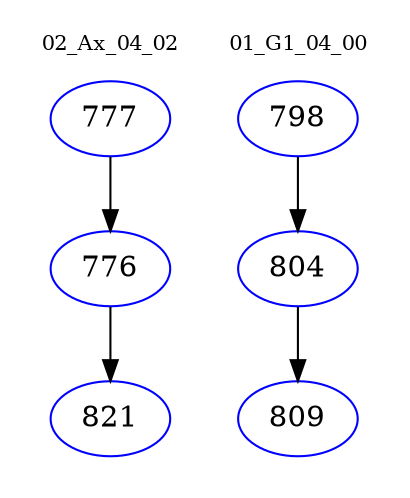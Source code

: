 digraph{
subgraph cluster_0 {
color = white
label = "02_Ax_04_02";
fontsize=10;
T0_777 [label="777", color="blue"]
T0_777 -> T0_776 [color="black"]
T0_776 [label="776", color="blue"]
T0_776 -> T0_821 [color="black"]
T0_821 [label="821", color="blue"]
}
subgraph cluster_1 {
color = white
label = "01_G1_04_00";
fontsize=10;
T1_798 [label="798", color="blue"]
T1_798 -> T1_804 [color="black"]
T1_804 [label="804", color="blue"]
T1_804 -> T1_809 [color="black"]
T1_809 [label="809", color="blue"]
}
}
